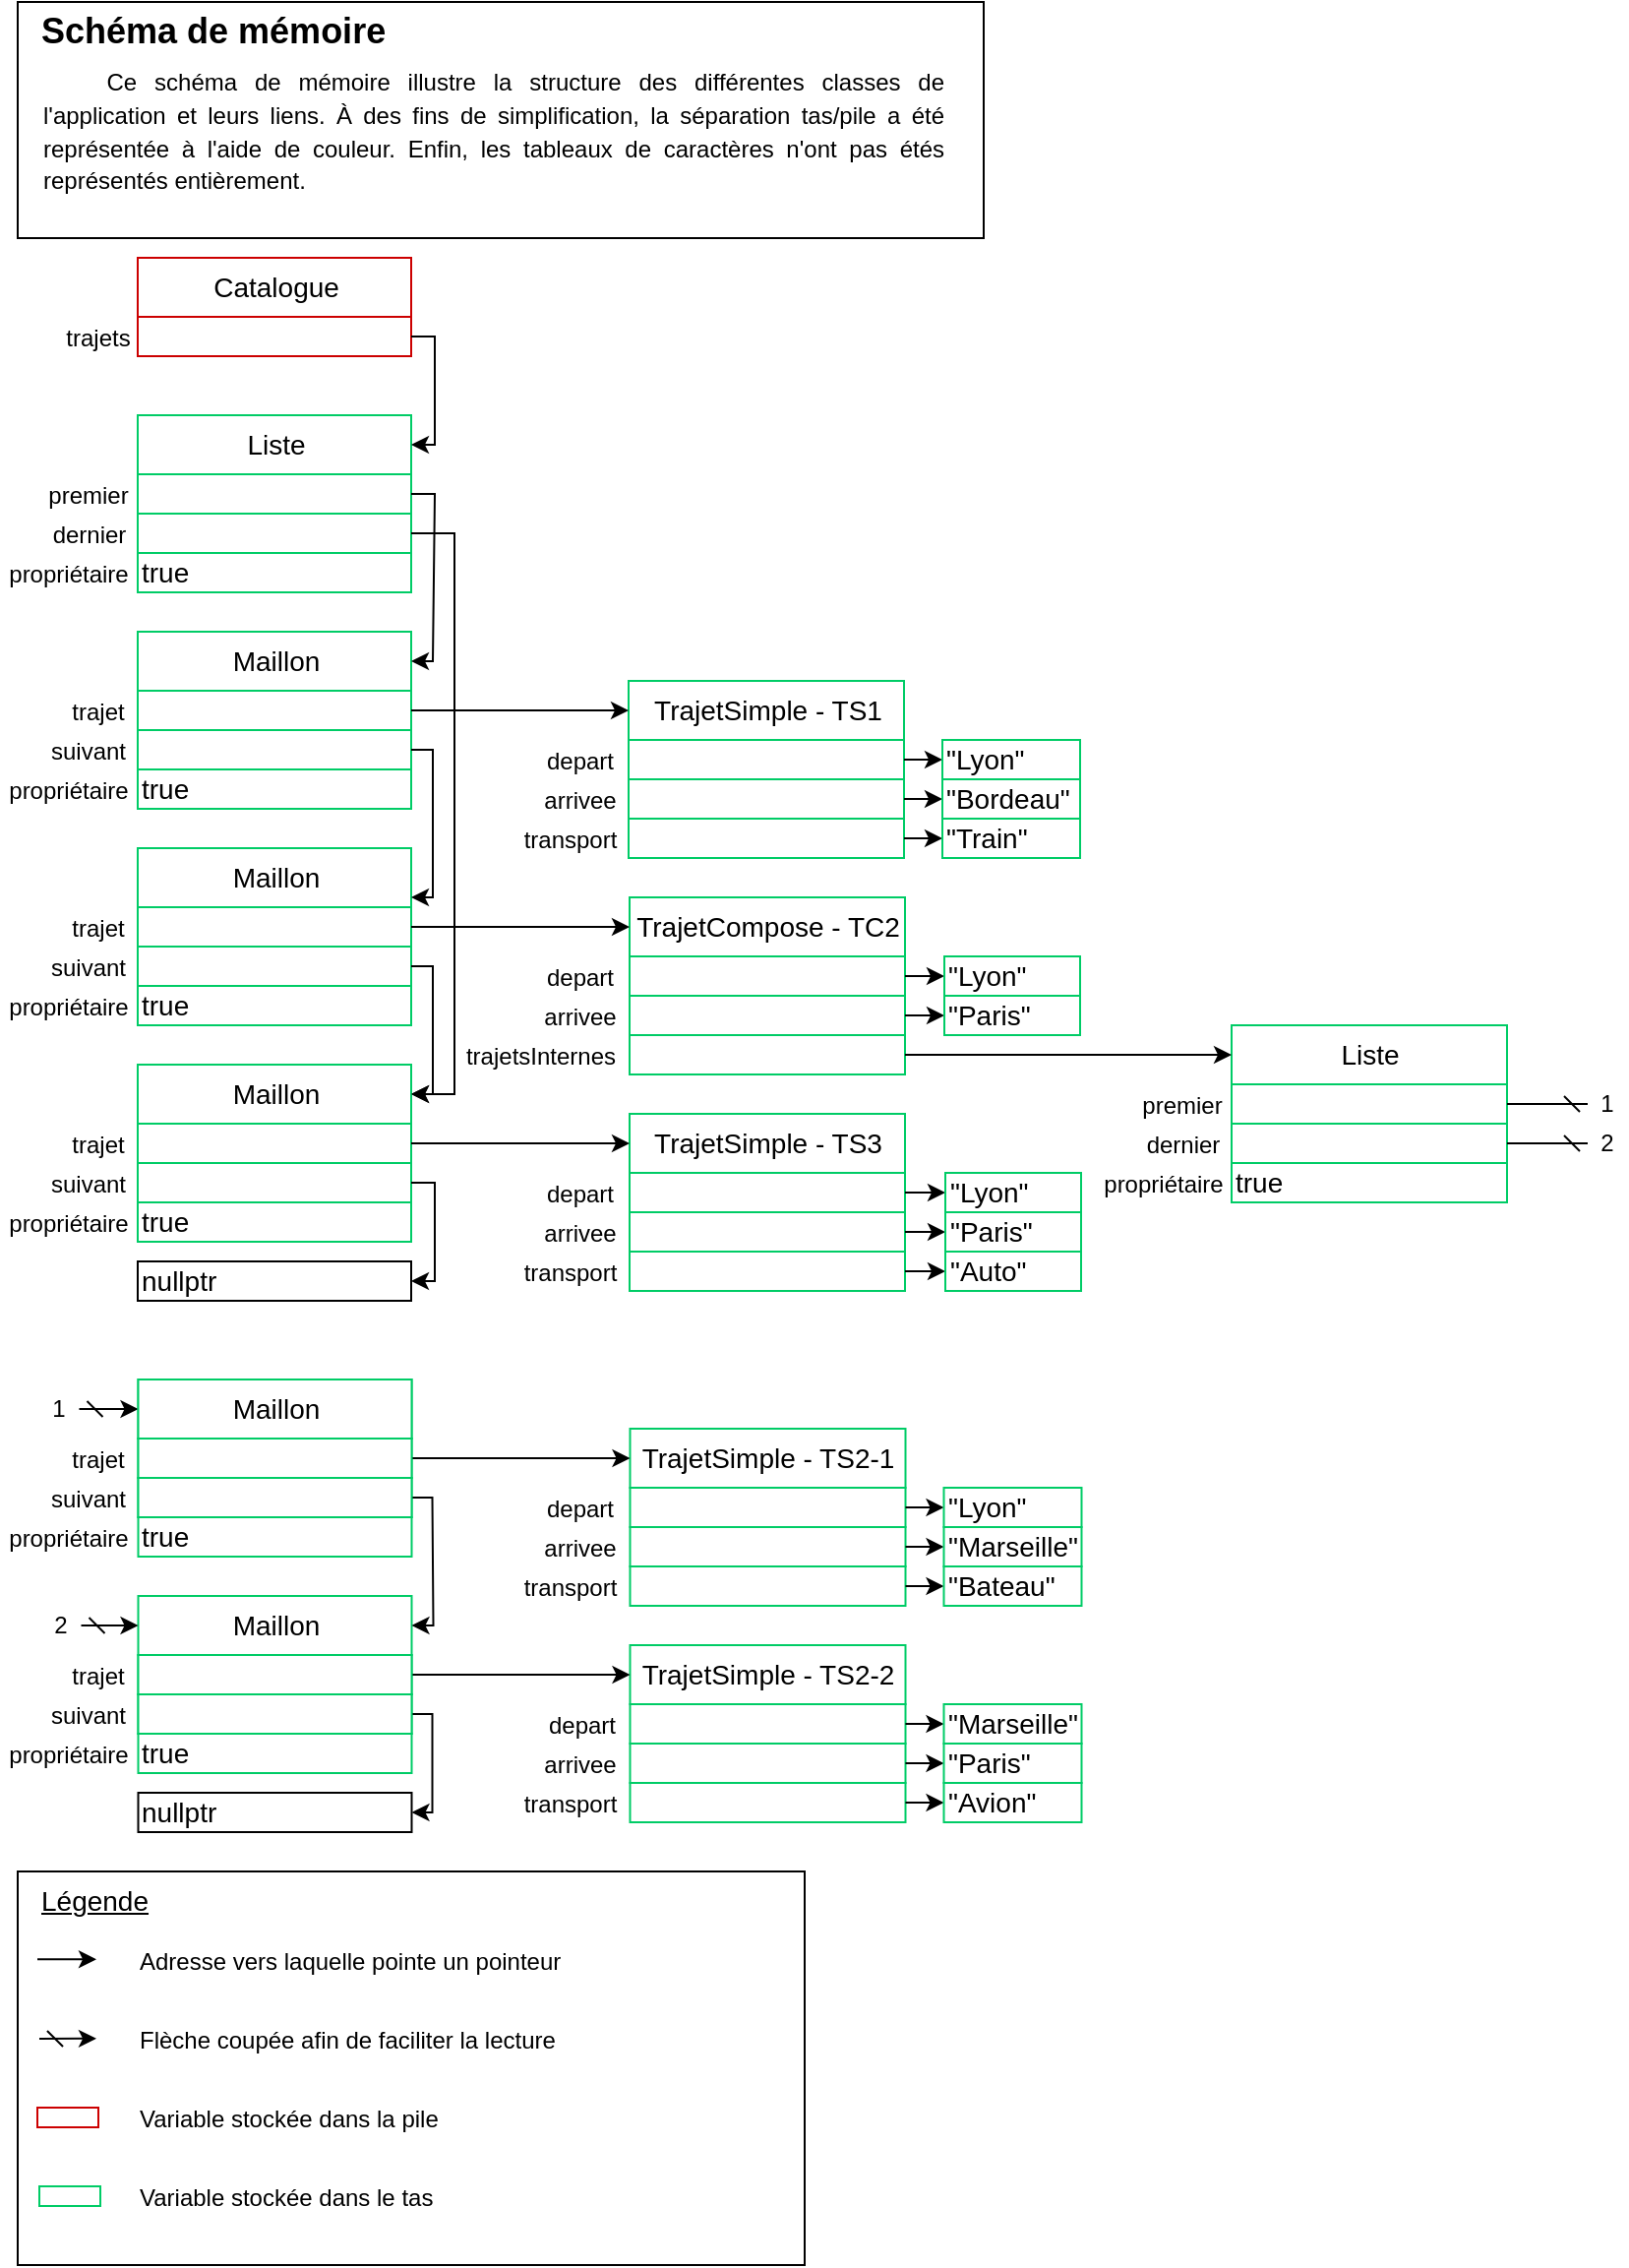 <mxfile version="20.7.3" type="device"><diagram id="-NT00mfAD2KrcijfCTzk" name="Page-1"><mxGraphModel dx="1222" dy="695" grid="1" gridSize="10" guides="1" tooltips="1" connect="1" arrows="1" fold="1" page="1" pageScale="1" pageWidth="827" pageHeight="1169" math="0" shadow="0"><root><mxCell id="0"/><mxCell id="1" parent="0"/><mxCell id="2GpUI6vdUfHY-OpY5fAY-64" value="TrajetSimple - TS1" style="html=1;fontSize=14;align=center;strokeColor=#00CC66;" parent="1" vertex="1"><mxGeometry x="319.5" y="355" width="140" height="30" as="geometry"/></mxCell><mxCell id="2GpUI6vdUfHY-OpY5fAY-60" value="" style="html=1;fontSize=14;align=left;strokeColor=#00CC66;" parent="1" vertex="1"><mxGeometry x="319.5" y="385" width="140" height="20" as="geometry"/></mxCell><mxCell id="2GpUI6vdUfHY-OpY5fAY-67" value="" style="html=1;fontSize=14;align=left;strokeColor=#00CC66;" parent="1" vertex="1"><mxGeometry x="319.5" y="405" width="140" height="20" as="geometry"/></mxCell><mxCell id="2GpUI6vdUfHY-OpY5fAY-68" value="&lt;font style=&quot;font-size: 12px;&quot;&gt;arrivee&lt;/font&gt;" style="text;html=1;strokeColor=none;fillColor=none;align=center;verticalAlign=middle;whiteSpace=wrap;rounded=0;fontSize=14;" parent="1" vertex="1"><mxGeometry x="269.5" y="405" width="50" height="20" as="geometry"/></mxCell><mxCell id="2GpUI6vdUfHY-OpY5fAY-69" value="&lt;font style=&quot;font-size: 12px;&quot;&gt;depart&lt;/font&gt;" style="text;html=1;strokeColor=none;fillColor=none;align=center;verticalAlign=middle;whiteSpace=wrap;rounded=0;fontSize=14;" parent="1" vertex="1"><mxGeometry x="269.5" y="385" width="50" height="20" as="geometry"/></mxCell><mxCell id="2GpUI6vdUfHY-OpY5fAY-72" value="" style="html=1;fontSize=14;align=left;strokeColor=#00CC66;" parent="1" vertex="1"><mxGeometry x="319.5" y="425" width="140" height="20" as="geometry"/></mxCell><mxCell id="2GpUI6vdUfHY-OpY5fAY-73" value="&lt;font style=&quot;font-size: 12px;&quot;&gt;transport&lt;/font&gt;" style="text;html=1;strokeColor=none;fillColor=none;align=center;verticalAlign=middle;whiteSpace=wrap;rounded=0;fontSize=14;" parent="1" vertex="1"><mxGeometry x="259.5" y="425" width="60" height="20" as="geometry"/></mxCell><mxCell id="2GpUI6vdUfHY-OpY5fAY-74" value="TrajetCompose - TC2" style="html=1;fontSize=14;align=center;strokeColor=#00CC66;" parent="1" vertex="1"><mxGeometry x="320" y="465" width="140" height="30" as="geometry"/></mxCell><mxCell id="2GpUI6vdUfHY-OpY5fAY-75" value="" style="html=1;fontSize=14;align=left;strokeColor=#00CC66;" parent="1" vertex="1"><mxGeometry x="320" y="495" width="140" height="20" as="geometry"/></mxCell><mxCell id="2GpUI6vdUfHY-OpY5fAY-76" value="" style="html=1;fontSize=14;align=left;strokeColor=#00CC66;" parent="1" vertex="1"><mxGeometry x="320" y="515" width="140" height="20" as="geometry"/></mxCell><mxCell id="2GpUI6vdUfHY-OpY5fAY-77" value="&lt;font style=&quot;font-size: 12px;&quot;&gt;arrivee&lt;/font&gt;" style="text;html=1;strokeColor=none;fillColor=none;align=center;verticalAlign=middle;whiteSpace=wrap;rounded=0;fontSize=14;" parent="1" vertex="1"><mxGeometry x="270" y="515" width="50" height="20" as="geometry"/></mxCell><mxCell id="2GpUI6vdUfHY-OpY5fAY-78" value="&lt;font style=&quot;font-size: 12px;&quot;&gt;depart&lt;/font&gt;" style="text;html=1;strokeColor=none;fillColor=none;align=center;verticalAlign=middle;whiteSpace=wrap;rounded=0;fontSize=14;" parent="1" vertex="1"><mxGeometry x="270" y="495" width="50" height="20" as="geometry"/></mxCell><mxCell id="2GpUI6vdUfHY-OpY5fAY-79" value="" style="html=1;fontSize=14;align=left;strokeColor=#00CC66;" parent="1" vertex="1"><mxGeometry x="320" y="535" width="140" height="20" as="geometry"/></mxCell><mxCell id="2GpUI6vdUfHY-OpY5fAY-80" value="&lt;font style=&quot;font-size: 12px;&quot;&gt;trajetsInternes&lt;/font&gt;" style="text;html=1;strokeColor=none;fillColor=none;align=center;verticalAlign=middle;whiteSpace=wrap;rounded=0;fontSize=14;" parent="1" vertex="1"><mxGeometry x="230" y="535" width="90" height="20" as="geometry"/></mxCell><mxCell id="2GpUI6vdUfHY-OpY5fAY-82" value="Liste" style="html=1;fontSize=14;align=center;strokeColor=#00CC66;" parent="1" vertex="1"><mxGeometry x="626" y="530" width="140" height="30" as="geometry"/></mxCell><mxCell id="2GpUI6vdUfHY-OpY5fAY-83" value="" style="html=1;fontSize=14;align=left;strokeColor=#00CC66;" parent="1" vertex="1"><mxGeometry x="626" y="560" width="140" height="20" as="geometry"/></mxCell><mxCell id="2GpUI6vdUfHY-OpY5fAY-84" value="" style="html=1;fontSize=14;align=left;strokeColor=#00CC66;" parent="1" vertex="1"><mxGeometry x="626" y="580" width="140" height="20" as="geometry"/></mxCell><mxCell id="2GpUI6vdUfHY-OpY5fAY-85" value="&lt;font style=&quot;font-size: 12px;&quot;&gt;dernier&lt;/font&gt;" style="text;html=1;strokeColor=none;fillColor=none;align=center;verticalAlign=middle;whiteSpace=wrap;rounded=0;fontSize=14;" parent="1" vertex="1"><mxGeometry x="577" y="580" width="49" height="20" as="geometry"/></mxCell><mxCell id="2GpUI6vdUfHY-OpY5fAY-87" value="Maillon" style="html=1;fontSize=14;align=center;strokeColor=#00CC66;" parent="1" vertex="1"><mxGeometry x="70.25" y="710" width="139" height="30" as="geometry"/></mxCell><mxCell id="2GpUI6vdUfHY-OpY5fAY-88" value="TS2-1" style="html=1;fontSize=14;align=left;strokeColor=#00CC66;" parent="1" vertex="1"><mxGeometry x="70.25" y="740" width="139" height="20" as="geometry"/></mxCell><mxCell id="2GpUI6vdUfHY-OpY5fAY-89" value="" style="html=1;fontSize=14;align=left;strokeColor=#00CC66;" parent="1" vertex="1"><mxGeometry x="70.25" y="760" width="139" height="20" as="geometry"/></mxCell><mxCell id="2GpUI6vdUfHY-OpY5fAY-90" value="&lt;font style=&quot;font-size: 12px;&quot;&gt;suivant&lt;/font&gt;" style="text;html=1;strokeColor=none;fillColor=none;align=center;verticalAlign=middle;whiteSpace=wrap;rounded=0;fontSize=14;" parent="1" vertex="1"><mxGeometry x="20.25" y="760" width="50" height="20" as="geometry"/></mxCell><mxCell id="2GpUI6vdUfHY-OpY5fAY-91" value="&lt;font style=&quot;font-size: 12px;&quot;&gt;trajet&lt;/font&gt;" style="text;html=1;strokeColor=none;fillColor=none;align=center;verticalAlign=middle;whiteSpace=wrap;rounded=0;fontSize=14;" parent="1" vertex="1"><mxGeometry x="30.25" y="740" width="40" height="20" as="geometry"/></mxCell><mxCell id="2GpUI6vdUfHY-OpY5fAY-94" value="Maillon" style="html=1;fontSize=14;align=center;strokeColor=#00CC66;" parent="1" vertex="1"><mxGeometry x="70.25" y="820" width="139" height="30" as="geometry"/></mxCell><mxCell id="2GpUI6vdUfHY-OpY5fAY-95" value="TS2-2" style="html=1;fontSize=14;align=left;strokeColor=#00CC66;" parent="1" vertex="1"><mxGeometry x="70.25" y="850" width="139" height="20" as="geometry"/></mxCell><mxCell id="2GpUI6vdUfHY-OpY5fAY-96" value="" style="html=1;fontSize=14;align=left;strokeColor=#00CC66;" parent="1" vertex="1"><mxGeometry x="70.25" y="870" width="139" height="20" as="geometry"/></mxCell><mxCell id="2GpUI6vdUfHY-OpY5fAY-97" value="&lt;font style=&quot;font-size: 12px;&quot;&gt;suivant&lt;/font&gt;" style="text;html=1;strokeColor=none;fillColor=none;align=center;verticalAlign=middle;whiteSpace=wrap;rounded=0;fontSize=14;" parent="1" vertex="1"><mxGeometry x="20.25" y="870" width="50" height="20" as="geometry"/></mxCell><mxCell id="2GpUI6vdUfHY-OpY5fAY-98" value="&lt;font style=&quot;font-size: 12px;&quot;&gt;trajet&lt;/font&gt;" style="text;html=1;strokeColor=none;fillColor=none;align=center;verticalAlign=middle;whiteSpace=wrap;rounded=0;fontSize=14;" parent="1" vertex="1"><mxGeometry x="30.25" y="850" width="40" height="20" as="geometry"/></mxCell><mxCell id="2GpUI6vdUfHY-OpY5fAY-100" value="nullptr" style="html=1;fontSize=14;align=left;" parent="1" vertex="1"><mxGeometry x="70.25" y="920" width="139" height="20" as="geometry"/></mxCell><mxCell id="2GpUI6vdUfHY-OpY5fAY-37" value="&lt;div align=&quot;center&quot;&gt;Catalogue&lt;/div&gt;" style="html=1;fontSize=14;align=center;strokeColor=#CC0000;" parent="1" vertex="1"><mxGeometry x="70" y="140" width="139" height="30" as="geometry"/></mxCell><mxCell id="2GpUI6vdUfHY-OpY5fAY-40" value="" style="html=1;fontSize=14;align=left;strokeColor=#CC0000;" parent="1" vertex="1"><mxGeometry x="70" y="170" width="139" height="20" as="geometry"/></mxCell><mxCell id="2GpUI6vdUfHY-OpY5fAY-42" value="Liste" style="html=1;fontSize=14;align=center;strokeColor=#00CC66;" parent="1" vertex="1"><mxGeometry x="70" y="220" width="139" height="30" as="geometry"/></mxCell><mxCell id="2GpUI6vdUfHY-OpY5fAY-43" value="" style="html=1;fontSize=14;align=left;strokeColor=#00CC66;" parent="1" vertex="1"><mxGeometry x="70" y="250" width="139" height="20" as="geometry"/></mxCell><mxCell id="2GpUI6vdUfHY-OpY5fAY-48" value="" style="html=1;fontSize=14;align=left;strokeColor=#00CC66;" parent="1" vertex="1"><mxGeometry x="70" y="270" width="139" height="20" as="geometry"/></mxCell><mxCell id="2GpUI6vdUfHY-OpY5fAY-50" value="Maillon" style="html=1;fontSize=14;align=center;strokeColor=#00CC66;" parent="1" vertex="1"><mxGeometry x="70" y="330" width="139" height="30" as="geometry"/></mxCell><mxCell id="2GpUI6vdUfHY-OpY5fAY-51" value="" style="html=1;fontSize=14;align=left;strokeColor=#00CC66;" parent="1" vertex="1"><mxGeometry x="70" y="360" width="139" height="20" as="geometry"/></mxCell><mxCell id="2GpUI6vdUfHY-OpY5fAY-52" value="" style="html=1;fontSize=14;align=left;strokeColor=#00CC66;" parent="1" vertex="1"><mxGeometry x="70" y="470" width="139" height="20" as="geometry"/></mxCell><mxCell id="2GpUI6vdUfHY-OpY5fAY-56" value="Maillon" style="html=1;fontSize=14;align=center;strokeColor=#00CC66;" parent="1" vertex="1"><mxGeometry x="70" y="440" width="139" height="30" as="geometry"/></mxCell><mxCell id="2GpUI6vdUfHY-OpY5fAY-61" value="" style="html=1;fontSize=14;align=left;strokeColor=#00CC66;" parent="1" vertex="1"><mxGeometry x="70" y="490" width="139" height="20" as="geometry"/></mxCell><mxCell id="2GpUI6vdUfHY-OpY5fAY-66" value="" style="html=1;fontSize=14;align=left;strokeColor=#00CC66;" parent="1" vertex="1"><mxGeometry x="70" y="380" width="139" height="20" as="geometry"/></mxCell><mxCell id="2GpUI6vdUfHY-OpY5fAY-41" value="&lt;div align=&quot;center&quot;&gt;&lt;font style=&quot;font-size: 12px;&quot;&gt;trajets&lt;/font&gt;&lt;/div&gt;" style="text;html=1;strokeColor=none;fillColor=none;align=center;verticalAlign=middle;whiteSpace=wrap;rounded=0;fontSize=14;" parent="1" vertex="1"><mxGeometry x="30" y="170" width="40" height="20" as="geometry"/></mxCell><mxCell id="2GpUI6vdUfHY-OpY5fAY-44" value="" style="endArrow=classic;html=1;rounded=0;fontSize=12;entryX=1;entryY=0.5;entryDx=0;entryDy=0;exitX=1;exitY=0.5;exitDx=0;exitDy=0;" parent="1" target="2GpUI6vdUfHY-OpY5fAY-42" edge="1" source="2GpUI6vdUfHY-OpY5fAY-40"><mxGeometry width="50" height="50" relative="1" as="geometry"><mxPoint x="209" y="200" as="sourcePoint"/><mxPoint x="289" y="270" as="targetPoint"/><Array as="points"><mxPoint x="221" y="180"/><mxPoint x="221" y="235"/></Array></mxGeometry></mxCell><mxCell id="2GpUI6vdUfHY-OpY5fAY-49" value="&lt;font style=&quot;font-size: 12px;&quot;&gt;dernier&lt;/font&gt;" style="text;html=1;strokeColor=none;fillColor=none;align=center;verticalAlign=middle;whiteSpace=wrap;rounded=0;fontSize=14;" parent="1" vertex="1"><mxGeometry x="21" y="270" width="49" height="20" as="geometry"/></mxCell><mxCell id="2GpUI6vdUfHY-OpY5fAY-53" value="&lt;font style=&quot;font-size: 12px;&quot;&gt;suivant&lt;/font&gt;" style="text;html=1;strokeColor=none;fillColor=none;align=center;verticalAlign=middle;whiteSpace=wrap;rounded=0;fontSize=14;" parent="1" vertex="1"><mxGeometry x="20" y="380" width="50" height="20" as="geometry"/></mxCell><mxCell id="2GpUI6vdUfHY-OpY5fAY-54" value="&lt;font style=&quot;font-size: 12px;&quot;&gt;trajet&lt;/font&gt;" style="text;html=1;strokeColor=none;fillColor=none;align=center;verticalAlign=middle;whiteSpace=wrap;rounded=0;fontSize=14;" parent="1" vertex="1"><mxGeometry x="30" y="360" width="40" height="20" as="geometry"/></mxCell><mxCell id="2GpUI6vdUfHY-OpY5fAY-55" value="" style="endArrow=classic;html=1;rounded=0;fontSize=12;entryX=1;entryY=0.5;entryDx=0;entryDy=0;exitX=1;exitY=0.5;exitDx=0;exitDy=0;" parent="1" source="2GpUI6vdUfHY-OpY5fAY-43" edge="1" target="2GpUI6vdUfHY-OpY5fAY-50"><mxGeometry width="50" height="50" relative="1" as="geometry"><mxPoint x="209" y="310" as="sourcePoint"/><mxPoint x="209" y="365" as="targetPoint"/><Array as="points"><mxPoint x="221" y="260"/><mxPoint x="220" y="345"/></Array></mxGeometry></mxCell><mxCell id="2GpUI6vdUfHY-OpY5fAY-57" value="" style="endArrow=classic;html=1;rounded=0;fontSize=12;entryX=1;entryY=0.5;entryDx=0;entryDy=0;exitX=1;exitY=0.5;exitDx=0;exitDy=0;" parent="1" edge="1" source="2GpUI6vdUfHY-OpY5fAY-66"><mxGeometry width="50" height="50" relative="1" as="geometry"><mxPoint x="209" y="410" as="sourcePoint"/><mxPoint x="209" y="465" as="targetPoint"/><Array as="points"><mxPoint x="220" y="390"/><mxPoint x="220" y="465"/></Array></mxGeometry></mxCell><mxCell id="2GpUI6vdUfHY-OpY5fAY-58" value="&lt;font style=&quot;font-size: 12px;&quot;&gt;suivant&lt;/font&gt;" style="text;html=1;strokeColor=none;fillColor=none;align=center;verticalAlign=middle;whiteSpace=wrap;rounded=0;fontSize=14;" parent="1" vertex="1"><mxGeometry x="20" y="490" width="50" height="20" as="geometry"/></mxCell><mxCell id="2GpUI6vdUfHY-OpY5fAY-59" value="&lt;font style=&quot;font-size: 12px;&quot;&gt;trajet&lt;/font&gt;" style="text;html=1;strokeColor=none;fillColor=none;align=center;verticalAlign=middle;whiteSpace=wrap;rounded=0;fontSize=14;" parent="1" vertex="1"><mxGeometry x="30" y="470" width="40" height="20" as="geometry"/></mxCell><mxCell id="2GpUI6vdUfHY-OpY5fAY-105" value="" style="rounded=0;whiteSpace=wrap;html=1;fontSize=12;" parent="1" vertex="1"><mxGeometry x="9" y="10" width="491" height="120" as="geometry"/></mxCell><mxCell id="2GpUI6vdUfHY-OpY5fAY-106" value="&lt;b&gt;&lt;font style=&quot;font-size: 18px;&quot;&gt;Schéma de mémoire&lt;br&gt;&lt;/font&gt;&lt;/b&gt;" style="text;html=1;strokeColor=none;fillColor=none;align=left;verticalAlign=middle;whiteSpace=wrap;rounded=0;fontSize=12;" parent="1" vertex="1"><mxGeometry x="19" y="10" width="230" height="30" as="geometry"/></mxCell><mxCell id="2GpUI6vdUfHY-OpY5fAY-111" value="&lt;div align=&quot;justify&quot;&gt;&lt;font style=&quot;font-size: 12px;&quot;&gt;&lt;span style=&quot;white-space: pre;&quot;&gt;&#9;&lt;/span&gt;Ce schéma de mémoire illustre la structure des différentes classes de l'application et leurs liens. À des fins de simplification, la séparation tas/pile a été représentée à l'aide de couleur. Enfin, les tableaux de caractères n'ont pas étés représentés entièrement.&lt;/font&gt;&lt;br&gt;&lt;/div&gt;" style="text;html=1;strokeColor=none;fillColor=none;align=left;verticalAlign=middle;whiteSpace=wrap;rounded=0;fontSize=14;" parent="1" vertex="1"><mxGeometry x="20" y="40" width="460" height="70" as="geometry"/></mxCell><mxCell id="2GpUI6vdUfHY-OpY5fAY-112" value="" style="rounded=0;whiteSpace=wrap;html=1;fontSize=12;" parent="1" vertex="1"><mxGeometry x="9" y="960" width="400" height="200" as="geometry"/></mxCell><mxCell id="2GpUI6vdUfHY-OpY5fAY-113" value="&lt;font style=&quot;font-size: 14px;&quot;&gt;&lt;u&gt;Légende&lt;br&gt;&lt;/u&gt;&lt;/font&gt;" style="text;html=1;strokeColor=none;fillColor=none;align=left;verticalAlign=middle;whiteSpace=wrap;rounded=0;fontSize=12;" parent="1" vertex="1"><mxGeometry x="19" y="960" width="230" height="30" as="geometry"/></mxCell><mxCell id="2GpUI6vdUfHY-OpY5fAY-114" value="" style="endArrow=classic;html=1;rounded=0;fontSize=14;" parent="1" edge="1"><mxGeometry width="50" height="50" relative="1" as="geometry"><mxPoint x="19" y="1004.66" as="sourcePoint"/><mxPoint x="49" y="1004.66" as="targetPoint"/></mxGeometry></mxCell><mxCell id="2GpUI6vdUfHY-OpY5fAY-116" value="&lt;font style=&quot;font-size: 12px;&quot;&gt;Adresse vers laquelle pointe un pointeur&lt;br&gt;&lt;/font&gt;" style="text;html=1;strokeColor=none;fillColor=none;align=left;verticalAlign=middle;whiteSpace=wrap;rounded=0;fontSize=14;" parent="1" vertex="1"><mxGeometry x="69" y="990" width="330" height="30" as="geometry"/></mxCell><mxCell id="2GpUI6vdUfHY-OpY5fAY-117" value="&lt;font style=&quot;font-size: 12px;&quot;&gt;Flèche coupée afin de faciliter la lecture&lt;/font&gt;" style="text;html=1;strokeColor=none;fillColor=none;align=left;verticalAlign=middle;whiteSpace=wrap;rounded=0;fontSize=14;" parent="1" vertex="1"><mxGeometry x="69" y="1030" width="330" height="30" as="geometry"/></mxCell><mxCell id="2GpUI6vdUfHY-OpY5fAY-119" value="&lt;font style=&quot;font-size: 12px;&quot;&gt;premier&lt;/font&gt;" style="text;html=1;strokeColor=none;fillColor=none;align=center;verticalAlign=middle;whiteSpace=wrap;rounded=0;fontSize=14;" parent="1" vertex="1"><mxGeometry x="20" y="250" width="50" height="20" as="geometry"/></mxCell><mxCell id="2GpUI6vdUfHY-OpY5fAY-120" value="&lt;font style=&quot;font-size: 12px;&quot;&gt;premier&lt;/font&gt;" style="text;html=1;strokeColor=none;fillColor=none;align=center;verticalAlign=middle;whiteSpace=wrap;rounded=0;fontSize=14;" parent="1" vertex="1"><mxGeometry x="576" y="560" width="50" height="20" as="geometry"/></mxCell><mxCell id="2GpUI6vdUfHY-OpY5fAY-121" value="" style="endArrow=classic;html=1;rounded=0;fontSize=12;entryX=1;entryY=0.5;entryDx=0;entryDy=0;exitX=1;exitY=0.5;exitDx=0;exitDy=0;" parent="1" target="1fhWDGKNfhgpD9FIOR1X-2" edge="1" source="2GpUI6vdUfHY-OpY5fAY-48"><mxGeometry width="50" height="50" relative="1" as="geometry"><mxPoint x="209" y="310" as="sourcePoint"/><mxPoint x="291" y="385" as="targetPoint"/><Array as="points"><mxPoint x="231" y="280"/><mxPoint x="231" y="565"/></Array></mxGeometry></mxCell><mxCell id="1fhWDGKNfhgpD9FIOR1X-1" value="" style="html=1;fontSize=14;align=left;strokeColor=#00CC66;" parent="1" vertex="1"><mxGeometry x="70" y="580" width="139" height="20" as="geometry"/></mxCell><mxCell id="1fhWDGKNfhgpD9FIOR1X-2" value="Maillon" style="html=1;fontSize=14;align=center;strokeColor=#00CC66;" parent="1" vertex="1"><mxGeometry x="70" y="550" width="139" height="30" as="geometry"/></mxCell><mxCell id="1fhWDGKNfhgpD9FIOR1X-3" value="" style="html=1;fontSize=14;align=left;strokeColor=#00CC66;" parent="1" vertex="1"><mxGeometry x="70" y="600" width="139" height="20" as="geometry"/></mxCell><mxCell id="1fhWDGKNfhgpD9FIOR1X-4" value="nullptr" style="html=1;fontSize=14;align=left;" parent="1" vertex="1"><mxGeometry x="70" y="650" width="139" height="20" as="geometry"/></mxCell><mxCell id="1fhWDGKNfhgpD9FIOR1X-5" value="&lt;font style=&quot;font-size: 12px;&quot;&gt;trajet&lt;/font&gt;" style="text;html=1;strokeColor=none;fillColor=none;align=center;verticalAlign=middle;whiteSpace=wrap;rounded=0;fontSize=14;" parent="1" vertex="1"><mxGeometry x="30" y="580" width="40" height="20" as="geometry"/></mxCell><mxCell id="1fhWDGKNfhgpD9FIOR1X-6" value="" style="endArrow=classic;html=1;rounded=0;fontSize=12;entryX=1;entryY=0.5;entryDx=0;entryDy=0;" parent="1" target="1fhWDGKNfhgpD9FIOR1X-4" edge="1"><mxGeometry width="50" height="50" relative="1" as="geometry"><mxPoint x="209" y="610" as="sourcePoint"/><mxPoint x="209" y="665" as="targetPoint"/><Array as="points"><mxPoint x="221" y="610"/><mxPoint x="221" y="660"/></Array></mxGeometry></mxCell><mxCell id="1fhWDGKNfhgpD9FIOR1X-7" value="" style="endArrow=classic;html=1;rounded=0;fontSize=12;entryX=1;entryY=0.5;entryDx=0;entryDy=0;exitX=1;exitY=0.5;exitDx=0;exitDy=0;" parent="1" target="1fhWDGKNfhgpD9FIOR1X-2" edge="1" source="2GpUI6vdUfHY-OpY5fAY-61"><mxGeometry width="50" height="50" relative="1" as="geometry"><mxPoint x="209" y="510" as="sourcePoint"/><mxPoint x="209" y="585" as="targetPoint"/><Array as="points"><mxPoint x="220" y="500"/><mxPoint x="220" y="565"/></Array></mxGeometry></mxCell><mxCell id="1fhWDGKNfhgpD9FIOR1X-9" value="TrajetSimple - TS3" style="html=1;fontSize=14;align=center;strokeColor=#00CC66;" parent="1" vertex="1"><mxGeometry x="320" y="575" width="140" height="30" as="geometry"/></mxCell><mxCell id="1fhWDGKNfhgpD9FIOR1X-10" value="" style="html=1;fontSize=14;align=left;strokeColor=#00CC66;" parent="1" vertex="1"><mxGeometry x="320" y="605" width="140" height="20" as="geometry"/></mxCell><mxCell id="1fhWDGKNfhgpD9FIOR1X-11" value="" style="html=1;fontSize=14;align=left;strokeColor=#00CC66;" parent="1" vertex="1"><mxGeometry x="320" y="625" width="140" height="20" as="geometry"/></mxCell><mxCell id="1fhWDGKNfhgpD9FIOR1X-12" value="&lt;font style=&quot;font-size: 12px;&quot;&gt;arrivee&lt;/font&gt;" style="text;html=1;strokeColor=none;fillColor=none;align=center;verticalAlign=middle;whiteSpace=wrap;rounded=0;fontSize=14;" parent="1" vertex="1"><mxGeometry x="270" y="625" width="50" height="20" as="geometry"/></mxCell><mxCell id="1fhWDGKNfhgpD9FIOR1X-13" value="&lt;font style=&quot;font-size: 12px;&quot;&gt;depart&lt;/font&gt;" style="text;html=1;strokeColor=none;fillColor=none;align=center;verticalAlign=middle;whiteSpace=wrap;rounded=0;fontSize=14;" parent="1" vertex="1"><mxGeometry x="270" y="605" width="50" height="20" as="geometry"/></mxCell><mxCell id="1fhWDGKNfhgpD9FIOR1X-14" value="" style="html=1;fontSize=14;align=left;strokeColor=#00CC66;" parent="1" vertex="1"><mxGeometry x="320" y="645" width="140" height="20" as="geometry"/></mxCell><mxCell id="1fhWDGKNfhgpD9FIOR1X-15" value="&lt;font style=&quot;font-size: 12px;&quot;&gt;transport&lt;/font&gt;" style="text;html=1;strokeColor=none;fillColor=none;align=center;verticalAlign=middle;whiteSpace=wrap;rounded=0;fontSize=14;" parent="1" vertex="1"><mxGeometry x="260" y="645" width="60" height="20" as="geometry"/></mxCell><mxCell id="1fhWDGKNfhgpD9FIOR1X-19" value="" style="endArrow=classic;html=1;rounded=0;exitX=1;exitY=0.5;exitDx=0;exitDy=0;entryX=0;entryY=0.5;entryDx=0;entryDy=0;" parent="1" source="2GpUI6vdUfHY-OpY5fAY-60" target="1fhWDGKNfhgpD9FIOR1X-30" edge="1"><mxGeometry width="50" height="50" relative="1" as="geometry"><mxPoint x="589.5" y="365" as="sourcePoint"/><mxPoint x="559.5" y="395" as="targetPoint"/></mxGeometry></mxCell><mxCell id="1fhWDGKNfhgpD9FIOR1X-20" value="" style="endArrow=classic;html=1;rounded=0;exitX=1;exitY=0.5;exitDx=0;exitDy=0;entryX=0;entryY=0.5;entryDx=0;entryDy=0;" parent="1" source="2GpUI6vdUfHY-OpY5fAY-67" target="1fhWDGKNfhgpD9FIOR1X-29" edge="1"><mxGeometry width="50" height="50" relative="1" as="geometry"><mxPoint x="519.5" y="414.71" as="sourcePoint"/><mxPoint x="559.5" y="415" as="targetPoint"/></mxGeometry></mxCell><mxCell id="1fhWDGKNfhgpD9FIOR1X-21" value="" style="endArrow=classic;html=1;rounded=0;exitX=1;exitY=0.5;exitDx=0;exitDy=0;entryX=0;entryY=0.5;entryDx=0;entryDy=0;" parent="1" source="2GpUI6vdUfHY-OpY5fAY-72" target="1fhWDGKNfhgpD9FIOR1X-28" edge="1"><mxGeometry width="50" height="50" relative="1" as="geometry"><mxPoint x="519.5" y="435.0" as="sourcePoint"/><mxPoint x="559.5" y="435" as="targetPoint"/></mxGeometry></mxCell><mxCell id="1fhWDGKNfhgpD9FIOR1X-22" value="" style="endArrow=classic;html=1;rounded=0;exitX=1;exitY=0.5;exitDx=0;exitDy=0;entryX=0;entryY=0.5;entryDx=0;entryDy=0;" parent="1" source="1fhWDGKNfhgpD9FIOR1X-10" target="1fhWDGKNfhgpD9FIOR1X-25" edge="1"><mxGeometry width="50" height="50" relative="1" as="geometry"><mxPoint x="520" y="615" as="sourcePoint"/><mxPoint x="560" y="615" as="targetPoint"/></mxGeometry></mxCell><mxCell id="1fhWDGKNfhgpD9FIOR1X-23" value="" style="endArrow=classic;html=1;rounded=0;exitX=1;exitY=0.5;exitDx=0;exitDy=0;entryX=0;entryY=0.5;entryDx=0;entryDy=0;" parent="1" source="1fhWDGKNfhgpD9FIOR1X-11" target="1fhWDGKNfhgpD9FIOR1X-26" edge="1"><mxGeometry width="50" height="50" relative="1" as="geometry"><mxPoint x="520" y="634.71" as="sourcePoint"/><mxPoint x="560" y="635" as="targetPoint"/></mxGeometry></mxCell><mxCell id="1fhWDGKNfhgpD9FIOR1X-24" value="" style="endArrow=classic;html=1;rounded=0;exitX=1;exitY=0.5;exitDx=0;exitDy=0;entryX=0;entryY=0.5;entryDx=0;entryDy=0;" parent="1" source="1fhWDGKNfhgpD9FIOR1X-14" target="1fhWDGKNfhgpD9FIOR1X-27" edge="1"><mxGeometry width="50" height="50" relative="1" as="geometry"><mxPoint x="520" y="654.71" as="sourcePoint"/><mxPoint x="560" y="655" as="targetPoint"/></mxGeometry></mxCell><mxCell id="1fhWDGKNfhgpD9FIOR1X-25" value="&quot;Lyon&quot;" style="html=1;fontSize=14;align=left;strokeColor=#00CC66;" parent="1" vertex="1"><mxGeometry x="480.5" y="605" width="69" height="20" as="geometry"/></mxCell><mxCell id="1fhWDGKNfhgpD9FIOR1X-26" value="&quot;Paris&quot;" style="html=1;fontSize=14;align=left;strokeColor=#00CC66;" parent="1" vertex="1"><mxGeometry x="480.5" y="625" width="69" height="20" as="geometry"/></mxCell><mxCell id="1fhWDGKNfhgpD9FIOR1X-27" value="&quot;Auto&quot;" style="html=1;fontSize=14;align=left;strokeColor=#00CC66;" parent="1" vertex="1"><mxGeometry x="480.5" y="645" width="69" height="20" as="geometry"/></mxCell><mxCell id="1fhWDGKNfhgpD9FIOR1X-28" value="&quot;Train&quot;" style="html=1;fontSize=14;align=left;strokeColor=#00CC66;" parent="1" vertex="1"><mxGeometry x="479" y="425" width="70" height="20" as="geometry"/></mxCell><mxCell id="1fhWDGKNfhgpD9FIOR1X-29" value="&quot;Bordeau&quot;" style="html=1;fontSize=14;align=left;strokeColor=#00CC66;" parent="1" vertex="1"><mxGeometry x="479" y="405" width="70" height="20" as="geometry"/></mxCell><mxCell id="1fhWDGKNfhgpD9FIOR1X-30" value="&quot;Lyon&quot;" style="html=1;fontSize=14;align=left;strokeColor=#00CC66;" parent="1" vertex="1"><mxGeometry x="479" y="385" width="70" height="20" as="geometry"/></mxCell><mxCell id="1fhWDGKNfhgpD9FIOR1X-33" value="" style="endArrow=classic;html=1;rounded=0;exitX=1;exitY=0.5;exitDx=0;exitDy=0;entryX=0;entryY=0.5;entryDx=0;entryDy=0;" parent="1" source="1fhWDGKNfhgpD9FIOR1X-1" target="1fhWDGKNfhgpD9FIOR1X-9" edge="1"><mxGeometry width="50" height="50" relative="1" as="geometry"><mxPoint x="450" y="620" as="sourcePoint"/><mxPoint x="300" y="550" as="targetPoint"/></mxGeometry></mxCell><mxCell id="1fhWDGKNfhgpD9FIOR1X-34" value="" style="endArrow=classic;html=1;rounded=0;exitX=1;exitY=0.5;exitDx=0;exitDy=0;entryX=0;entryY=0.5;entryDx=0;entryDy=0;" parent="1" source="2GpUI6vdUfHY-OpY5fAY-51" target="2GpUI6vdUfHY-OpY5fAY-64" edge="1"><mxGeometry width="50" height="50" relative="1" as="geometry"><mxPoint x="270" y="295" as="sourcePoint"/><mxPoint x="372" y="270" as="targetPoint"/></mxGeometry></mxCell><mxCell id="1fhWDGKNfhgpD9FIOR1X-39" value="&lt;font style=&quot;font-size: 12px;&quot;&gt;suivant&lt;/font&gt;" style="text;html=1;strokeColor=none;fillColor=none;align=center;verticalAlign=middle;whiteSpace=wrap;rounded=0;fontSize=14;" parent="1" vertex="1"><mxGeometry x="20" y="600" width="50" height="20" as="geometry"/></mxCell><mxCell id="1fhWDGKNfhgpD9FIOR1X-40" value="" style="endArrow=classic;html=1;rounded=0;exitX=1;exitY=0.5;exitDx=0;exitDy=0;entryX=0;entryY=0.5;entryDx=0;entryDy=0;" parent="1" source="2GpUI6vdUfHY-OpY5fAY-52" target="2GpUI6vdUfHY-OpY5fAY-74" edge="1"><mxGeometry width="50" height="50" relative="1" as="geometry"><mxPoint x="241" y="540" as="sourcePoint"/><mxPoint x="280" y="450" as="targetPoint"/></mxGeometry></mxCell><mxCell id="1fhWDGKNfhgpD9FIOR1X-42" value="TrajetSimple - TS2-1" style="html=1;fontSize=14;align=center;strokeColor=#00CC66;" parent="1" vertex="1"><mxGeometry x="320.25" y="735" width="140" height="30" as="geometry"/></mxCell><mxCell id="1fhWDGKNfhgpD9FIOR1X-43" value="" style="html=1;fontSize=14;align=left;strokeColor=#00CC66;" parent="1" vertex="1"><mxGeometry x="320.25" y="765" width="140" height="20" as="geometry"/></mxCell><mxCell id="1fhWDGKNfhgpD9FIOR1X-44" value="" style="html=1;fontSize=14;align=left;strokeColor=#00CC66;" parent="1" vertex="1"><mxGeometry x="320.25" y="785" width="140" height="20" as="geometry"/></mxCell><mxCell id="1fhWDGKNfhgpD9FIOR1X-45" value="&lt;font style=&quot;font-size: 12px;&quot;&gt;arrivee&lt;/font&gt;" style="text;html=1;strokeColor=none;fillColor=none;align=center;verticalAlign=middle;whiteSpace=wrap;rounded=0;fontSize=14;" parent="1" vertex="1"><mxGeometry x="270.25" y="785" width="50" height="20" as="geometry"/></mxCell><mxCell id="1fhWDGKNfhgpD9FIOR1X-46" value="&lt;font style=&quot;font-size: 12px;&quot;&gt;depart&lt;/font&gt;" style="text;html=1;strokeColor=none;fillColor=none;align=center;verticalAlign=middle;whiteSpace=wrap;rounded=0;fontSize=14;" parent="1" vertex="1"><mxGeometry x="270.25" y="765" width="50" height="20" as="geometry"/></mxCell><mxCell id="1fhWDGKNfhgpD9FIOR1X-47" value="" style="html=1;fontSize=14;align=left;strokeColor=#00CC66;" parent="1" vertex="1"><mxGeometry x="320.25" y="805" width="140" height="20" as="geometry"/></mxCell><mxCell id="1fhWDGKNfhgpD9FIOR1X-48" value="&lt;font style=&quot;font-size: 12px;&quot;&gt;transport&lt;/font&gt;" style="text;html=1;strokeColor=none;fillColor=none;align=center;verticalAlign=middle;whiteSpace=wrap;rounded=0;fontSize=14;" parent="1" vertex="1"><mxGeometry x="260.25" y="805" width="60" height="20" as="geometry"/></mxCell><mxCell id="1fhWDGKNfhgpD9FIOR1X-49" value="" style="endArrow=classic;html=1;rounded=0;exitX=1;exitY=0.5;exitDx=0;exitDy=0;entryX=0;entryY=0.5;entryDx=0;entryDy=0;" parent="1" source="1fhWDGKNfhgpD9FIOR1X-43" target="1fhWDGKNfhgpD9FIOR1X-54" edge="1"><mxGeometry width="50" height="50" relative="1" as="geometry"><mxPoint x="590.25" y="742.5" as="sourcePoint"/><mxPoint x="560.25" y="772.5" as="targetPoint"/></mxGeometry></mxCell><mxCell id="1fhWDGKNfhgpD9FIOR1X-50" value="" style="endArrow=classic;html=1;rounded=0;exitX=1;exitY=0.5;exitDx=0;exitDy=0;entryX=0;entryY=0.5;entryDx=0;entryDy=0;" parent="1" source="1fhWDGKNfhgpD9FIOR1X-44" target="1fhWDGKNfhgpD9FIOR1X-53" edge="1"><mxGeometry width="50" height="50" relative="1" as="geometry"><mxPoint x="520.25" y="792.21" as="sourcePoint"/><mxPoint x="560.25" y="792.5" as="targetPoint"/></mxGeometry></mxCell><mxCell id="1fhWDGKNfhgpD9FIOR1X-51" value="" style="endArrow=classic;html=1;rounded=0;exitX=1;exitY=0.5;exitDx=0;exitDy=0;entryX=0;entryY=0.5;entryDx=0;entryDy=0;" parent="1" source="1fhWDGKNfhgpD9FIOR1X-47" target="1fhWDGKNfhgpD9FIOR1X-52" edge="1"><mxGeometry width="50" height="50" relative="1" as="geometry"><mxPoint x="520.25" y="812.5" as="sourcePoint"/><mxPoint x="560.25" y="812.5" as="targetPoint"/></mxGeometry></mxCell><mxCell id="1fhWDGKNfhgpD9FIOR1X-52" value="&quot;Bateau&quot;" style="html=1;fontSize=14;align=left;strokeColor=#00CC66;" parent="1" vertex="1"><mxGeometry x="479.75" y="805" width="70" height="20" as="geometry"/></mxCell><mxCell id="1fhWDGKNfhgpD9FIOR1X-53" value="&quot;Marseille&quot;" style="html=1;fontSize=14;align=left;strokeColor=#00CC66;" parent="1" vertex="1"><mxGeometry x="479.75" y="785" width="70" height="20" as="geometry"/></mxCell><mxCell id="1fhWDGKNfhgpD9FIOR1X-54" value="&quot;Lyon&quot;" style="html=1;fontSize=14;align=left;strokeColor=#00CC66;" parent="1" vertex="1"><mxGeometry x="479.75" y="765" width="70" height="20" as="geometry"/></mxCell><mxCell id="1fhWDGKNfhgpD9FIOR1X-55" value="TrajetSimple - TS2-2" style="html=1;fontSize=14;align=center;strokeColor=#00CC66;" parent="1" vertex="1"><mxGeometry x="320.25" y="845" width="140" height="30" as="geometry"/></mxCell><mxCell id="1fhWDGKNfhgpD9FIOR1X-56" value="" style="html=1;fontSize=14;align=left;strokeColor=#00CC66;" parent="1" vertex="1"><mxGeometry x="320.25" y="875" width="140" height="20" as="geometry"/></mxCell><mxCell id="1fhWDGKNfhgpD9FIOR1X-57" value="" style="html=1;fontSize=14;align=left;strokeColor=#00CC66;" parent="1" vertex="1"><mxGeometry x="320.25" y="895" width="140" height="20" as="geometry"/></mxCell><mxCell id="1fhWDGKNfhgpD9FIOR1X-58" value="&lt;font style=&quot;font-size: 12px;&quot;&gt;arrivee&lt;/font&gt;" style="text;html=1;strokeColor=none;fillColor=none;align=center;verticalAlign=middle;whiteSpace=wrap;rounded=0;fontSize=14;" parent="1" vertex="1"><mxGeometry x="270.25" y="895" width="50" height="20" as="geometry"/></mxCell><mxCell id="1fhWDGKNfhgpD9FIOR1X-59" value="&lt;font style=&quot;font-size: 12px;&quot;&gt;depart&lt;/font&gt;" style="text;html=1;strokeColor=none;fillColor=none;align=center;verticalAlign=middle;whiteSpace=wrap;rounded=0;fontSize=14;" parent="1" vertex="1"><mxGeometry x="270.75" y="875" width="50" height="20" as="geometry"/></mxCell><mxCell id="1fhWDGKNfhgpD9FIOR1X-60" value="" style="html=1;fontSize=14;align=left;strokeColor=#00CC66;" parent="1" vertex="1"><mxGeometry x="320.25" y="915" width="140" height="20" as="geometry"/></mxCell><mxCell id="1fhWDGKNfhgpD9FIOR1X-61" value="&lt;font style=&quot;font-size: 12px;&quot;&gt;transport&lt;/font&gt;" style="text;html=1;strokeColor=none;fillColor=none;align=center;verticalAlign=middle;whiteSpace=wrap;rounded=0;fontSize=14;" parent="1" vertex="1"><mxGeometry x="260.25" y="915" width="60" height="20" as="geometry"/></mxCell><mxCell id="1fhWDGKNfhgpD9FIOR1X-62" value="" style="endArrow=classic;html=1;rounded=0;exitX=1;exitY=0.5;exitDx=0;exitDy=0;entryX=0;entryY=0.5;entryDx=0;entryDy=0;" parent="1" source="1fhWDGKNfhgpD9FIOR1X-56" target="1fhWDGKNfhgpD9FIOR1X-67" edge="1"><mxGeometry width="50" height="50" relative="1" as="geometry"><mxPoint x="590.25" y="860" as="sourcePoint"/><mxPoint x="560.25" y="890" as="targetPoint"/></mxGeometry></mxCell><mxCell id="1fhWDGKNfhgpD9FIOR1X-63" value="" style="endArrow=classic;html=1;rounded=0;exitX=1;exitY=0.5;exitDx=0;exitDy=0;entryX=0;entryY=0.5;entryDx=0;entryDy=0;" parent="1" source="1fhWDGKNfhgpD9FIOR1X-57" target="1fhWDGKNfhgpD9FIOR1X-66" edge="1"><mxGeometry width="50" height="50" relative="1" as="geometry"><mxPoint x="520.25" y="909.71" as="sourcePoint"/><mxPoint x="560.25" y="910" as="targetPoint"/></mxGeometry></mxCell><mxCell id="1fhWDGKNfhgpD9FIOR1X-64" value="" style="endArrow=classic;html=1;rounded=0;exitX=1;exitY=0.5;exitDx=0;exitDy=0;entryX=0;entryY=0.5;entryDx=0;entryDy=0;" parent="1" source="1fhWDGKNfhgpD9FIOR1X-60" target="1fhWDGKNfhgpD9FIOR1X-65" edge="1"><mxGeometry width="50" height="50" relative="1" as="geometry"><mxPoint x="520.25" y="930" as="sourcePoint"/><mxPoint x="560.25" y="930" as="targetPoint"/></mxGeometry></mxCell><mxCell id="1fhWDGKNfhgpD9FIOR1X-65" value="&quot;Avion&quot;" style="html=1;fontSize=14;align=left;strokeColor=#00CC66;" parent="1" vertex="1"><mxGeometry x="479.75" y="915" width="70" height="20" as="geometry"/></mxCell><mxCell id="1fhWDGKNfhgpD9FIOR1X-66" value="&quot;Paris&quot;" style="html=1;fontSize=14;align=left;strokeColor=#00CC66;" parent="1" vertex="1"><mxGeometry x="479.75" y="895" width="70" height="20" as="geometry"/></mxCell><mxCell id="1fhWDGKNfhgpD9FIOR1X-67" value="&quot;Marseille&quot;" style="html=1;fontSize=14;align=left;strokeColor=#00CC66;" parent="1" vertex="1"><mxGeometry x="479.75" y="875" width="70" height="20" as="geometry"/></mxCell><mxCell id="1fhWDGKNfhgpD9FIOR1X-71" value="" style="endArrow=classic;html=1;rounded=0;fontSize=12;entryX=1;entryY=0.5;entryDx=0;entryDy=0;" parent="1" edge="1"><mxGeometry width="50" height="50" relative="1" as="geometry"><mxPoint x="209.25" y="880.0" as="sourcePoint"/><mxPoint x="209.25" y="930.0" as="targetPoint"/><Array as="points"><mxPoint x="219.75" y="880"/><mxPoint x="219.75" y="930"/></Array></mxGeometry></mxCell><mxCell id="1fhWDGKNfhgpD9FIOR1X-72" value="" style="endArrow=classic;html=1;rounded=0;fontSize=12;entryX=1;entryY=0.5;entryDx=0;entryDy=0;" parent="1" target="2GpUI6vdUfHY-OpY5fAY-94" edge="1"><mxGeometry width="50" height="50" relative="1" as="geometry"><mxPoint x="209.25" y="770.0" as="sourcePoint"/><mxPoint x="209.25" y="820.0" as="targetPoint"/><Array as="points"><mxPoint x="219.75" y="770"/><mxPoint x="220.25" y="835"/></Array></mxGeometry></mxCell><mxCell id="1fhWDGKNfhgpD9FIOR1X-75" value="" style="endArrow=classic;html=1;rounded=0;exitX=1;exitY=0.5;exitDx=0;exitDy=0;entryX=0;entryY=0.5;entryDx=0;entryDy=0;" parent="1" source="2GpUI6vdUfHY-OpY5fAY-79" target="2GpUI6vdUfHY-OpY5fAY-82" edge="1"><mxGeometry width="50" height="50" relative="1" as="geometry"><mxPoint x="483.75" y="470" as="sourcePoint"/><mxPoint x="606.25" y="445" as="targetPoint"/></mxGeometry></mxCell><mxCell id="1fhWDGKNfhgpD9FIOR1X-76" value="" style="endArrow=classic;html=1;rounded=0;exitX=1;exitY=0.5;exitDx=0;exitDy=0;entryX=0;entryY=0.5;entryDx=0;entryDy=0;" parent="1" source="2GpUI6vdUfHY-OpY5fAY-75" target="1fhWDGKNfhgpD9FIOR1X-78" edge="1"><mxGeometry width="50" height="50" relative="1" as="geometry"><mxPoint x="479.0" y="505" as="sourcePoint"/><mxPoint x="579" y="505" as="targetPoint"/></mxGeometry></mxCell><mxCell id="1fhWDGKNfhgpD9FIOR1X-77" value="" style="endArrow=classic;html=1;rounded=0;exitX=1;exitY=0.5;exitDx=0;exitDy=0;entryX=0;entryY=0.5;entryDx=0;entryDy=0;" parent="1" source="2GpUI6vdUfHY-OpY5fAY-76" target="1fhWDGKNfhgpD9FIOR1X-79" edge="1"><mxGeometry width="50" height="50" relative="1" as="geometry"><mxPoint x="479.0" y="525" as="sourcePoint"/><mxPoint x="579" y="525" as="targetPoint"/></mxGeometry></mxCell><mxCell id="1fhWDGKNfhgpD9FIOR1X-78" value="&quot;Lyon&quot;" style="html=1;fontSize=14;align=left;strokeColor=#00CC66;" parent="1" vertex="1"><mxGeometry x="480" y="495" width="69" height="20" as="geometry"/></mxCell><mxCell id="1fhWDGKNfhgpD9FIOR1X-79" value="&quot;Paris&quot;" style="html=1;fontSize=14;align=left;strokeColor=#00CC66;" parent="1" vertex="1"><mxGeometry x="480" y="515" width="69" height="20" as="geometry"/></mxCell><mxCell id="1fhWDGKNfhgpD9FIOR1X-80" value="" style="endArrow=classic;html=1;rounded=0;exitX=1;exitY=0.5;exitDx=0;exitDy=0;entryX=0;entryY=0.5;entryDx=0;entryDy=0;" parent="1" source="2GpUI6vdUfHY-OpY5fAY-88" target="1fhWDGKNfhgpD9FIOR1X-42" edge="1"><mxGeometry width="50" height="50" relative="1" as="geometry"><mxPoint x="214.75" y="740" as="sourcePoint"/><mxPoint x="270.25" y="700" as="targetPoint"/></mxGeometry></mxCell><mxCell id="1fhWDGKNfhgpD9FIOR1X-81" value="" style="endArrow=classic;html=1;rounded=0;exitX=1;exitY=0.5;exitDx=0;exitDy=0;entryX=0;entryY=0.5;entryDx=0;entryDy=0;" parent="1" source="2GpUI6vdUfHY-OpY5fAY-95" target="1fhWDGKNfhgpD9FIOR1X-55" edge="1"><mxGeometry width="50" height="50" relative="1" as="geometry"><mxPoint x="300.25" y="705" as="sourcePoint"/><mxPoint x="178.25" y="680" as="targetPoint"/></mxGeometry></mxCell><mxCell id="1fhWDGKNfhgpD9FIOR1X-82" value="" style="endArrow=dash;html=1;rounded=0;fontSize=12;exitX=1;exitY=0.5;exitDx=0;exitDy=0;endFill=0;" parent="1" source="2GpUI6vdUfHY-OpY5fAY-83" edge="1"><mxGeometry width="50" height="50" relative="1" as="geometry"><mxPoint x="677" y="690.0" as="sourcePoint"/><mxPoint x="807" y="570" as="targetPoint"/></mxGeometry></mxCell><mxCell id="1fhWDGKNfhgpD9FIOR1X-83" value="" style="endArrow=dash;html=1;rounded=0;fontSize=12;exitX=1;exitY=0.5;exitDx=0;exitDy=0;endFill=0;" parent="1" source="2GpUI6vdUfHY-OpY5fAY-84" edge="1"><mxGeometry width="50" height="50" relative="1" as="geometry"><mxPoint x="776" y="580" as="sourcePoint"/><mxPoint x="807" y="590" as="targetPoint"/></mxGeometry></mxCell><mxCell id="1fhWDGKNfhgpD9FIOR1X-84" value="" style="endArrow=classic;html=1;rounded=0;fontSize=12;endFill=1;startArrow=dash;startFill=0;entryX=0;entryY=0.5;entryDx=0;entryDy=0;exitX=1;exitY=0.5;exitDx=0;exitDy=0;" parent="1" target="2GpUI6vdUfHY-OpY5fAY-87" edge="1" source="1fhWDGKNfhgpD9FIOR1X-90"><mxGeometry width="50" height="50" relative="1" as="geometry"><mxPoint x="41.25" y="725" as="sourcePoint"/><mxPoint x="41.25" y="725" as="targetPoint"/></mxGeometry></mxCell><mxCell id="1fhWDGKNfhgpD9FIOR1X-88" value="1" style="text;html=1;strokeColor=none;fillColor=none;align=center;verticalAlign=middle;whiteSpace=wrap;rounded=0;" parent="1" vertex="1"><mxGeometry x="807" y="560" width="20" height="20" as="geometry"/></mxCell><mxCell id="1fhWDGKNfhgpD9FIOR1X-89" value="2" style="text;html=1;strokeColor=none;fillColor=none;align=center;verticalAlign=middle;whiteSpace=wrap;rounded=0;" parent="1" vertex="1"><mxGeometry x="807" y="580" width="20" height="20" as="geometry"/></mxCell><mxCell id="1fhWDGKNfhgpD9FIOR1X-90" value="1" style="text;html=1;strokeColor=none;fillColor=none;align=center;verticalAlign=middle;whiteSpace=wrap;rounded=0;" parent="1" vertex="1"><mxGeometry x="20.25" y="710" width="20" height="30" as="geometry"/></mxCell><mxCell id="1fhWDGKNfhgpD9FIOR1X-91" value="2" style="text;html=1;strokeColor=none;fillColor=none;align=center;verticalAlign=middle;whiteSpace=wrap;rounded=0;" parent="1" vertex="1"><mxGeometry x="21.25" y="820" width="20" height="30" as="geometry"/></mxCell><mxCell id="1fhWDGKNfhgpD9FIOR1X-92" value="" style="endArrow=classic;html=1;rounded=0;fontSize=12;endFill=1;startArrow=dash;startFill=0;entryX=0;entryY=0.5;entryDx=0;entryDy=0;exitX=1;exitY=0.5;exitDx=0;exitDy=0;" parent="1" target="2GpUI6vdUfHY-OpY5fAY-94" edge="1" source="1fhWDGKNfhgpD9FIOR1X-91"><mxGeometry width="50" height="50" relative="1" as="geometry"><mxPoint x="41.25" y="830" as="sourcePoint"/><mxPoint x="59.25" y="814.65" as="targetPoint"/></mxGeometry></mxCell><mxCell id="1fhWDGKNfhgpD9FIOR1X-93" value="" style="endArrow=classic;html=1;rounded=0;fontSize=12;endFill=1;startArrow=dash;startFill=0;entryX=0;entryY=0.5;entryDx=0;entryDy=0;" parent="1" edge="1"><mxGeometry width="50" height="50" relative="1" as="geometry"><mxPoint x="20" y="1045" as="sourcePoint"/><mxPoint x="49" y="1044.9" as="targetPoint"/></mxGeometry></mxCell><mxCell id="1fhWDGKNfhgpD9FIOR1X-94" value="" style="rounded=0;whiteSpace=wrap;html=1;fillColor=#FFFFFF;strokeColor=#CC0000;" parent="1" vertex="1"><mxGeometry x="19" y="1080" width="31" height="10" as="geometry"/></mxCell><mxCell id="1fhWDGKNfhgpD9FIOR1X-95" value="&lt;font style=&quot;font-size: 12px;&quot;&gt;Variable stockée dans la pile&lt;br&gt;&lt;/font&gt;" style="text;html=1;strokeColor=none;fillColor=none;align=left;verticalAlign=middle;whiteSpace=wrap;rounded=0;fontSize=14;" parent="1" vertex="1"><mxGeometry x="69" y="1070" width="330" height="30" as="geometry"/></mxCell><mxCell id="1fhWDGKNfhgpD9FIOR1X-96" value="" style="rounded=0;whiteSpace=wrap;html=1;fillColor=#FFFFFF;strokeColor=#00CC66;" parent="1" vertex="1"><mxGeometry x="20" y="1120" width="31" height="10" as="geometry"/></mxCell><mxCell id="1fhWDGKNfhgpD9FIOR1X-97" value="&lt;font style=&quot;font-size: 12px;&quot;&gt;Variable stockée dans le tas&lt;br&gt;&lt;/font&gt;" style="text;html=1;strokeColor=none;fillColor=none;align=left;verticalAlign=middle;whiteSpace=wrap;rounded=0;fontSize=14;" parent="1" vertex="1"><mxGeometry x="69" y="1110" width="330" height="30" as="geometry"/></mxCell><mxCell id="1fhWDGKNfhgpD9FIOR1X-98" value="Maillon" style="html=1;fontSize=14;align=center;strokeColor=#00CC66;" parent="1" vertex="1"><mxGeometry x="70.25" y="710" width="139" height="30" as="geometry"/></mxCell><mxCell id="1fhWDGKNfhgpD9FIOR1X-99" value="" style="html=1;fontSize=14;align=left;strokeColor=#00CC66;" parent="1" vertex="1"><mxGeometry x="70.25" y="740" width="139" height="20" as="geometry"/></mxCell><mxCell id="1fhWDGKNfhgpD9FIOR1X-100" value="" style="html=1;fontSize=14;align=left;strokeColor=#00CC66;" parent="1" vertex="1"><mxGeometry x="70.25" y="760" width="139" height="20" as="geometry"/></mxCell><mxCell id="1fhWDGKNfhgpD9FIOR1X-102" value="" style="html=1;fontSize=14;align=left;strokeColor=#00CC66;" parent="1" vertex="1"><mxGeometry x="70.25" y="850" width="139" height="20" as="geometry"/></mxCell><mxCell id="1fhWDGKNfhgpD9FIOR1X-103" value="" style="html=1;fontSize=14;align=left;strokeColor=#00CC66;" parent="1" vertex="1"><mxGeometry x="70.25" y="870" width="139" height="20" as="geometry"/></mxCell><mxCell id="dV0d56vwWcMu9ueRHCbm-1" value="true" style="html=1;fontSize=14;align=left;strokeColor=#00CC66;" vertex="1" parent="1"><mxGeometry x="70" y="290" width="139" height="20" as="geometry"/></mxCell><mxCell id="dV0d56vwWcMu9ueRHCbm-2" value="&lt;font style=&quot;font-size: 12px;&quot;&gt;propriétaire&lt;/font&gt;" style="text;html=1;strokeColor=none;fillColor=none;align=center;verticalAlign=middle;whiteSpace=wrap;rounded=0;fontSize=14;" vertex="1" parent="1"><mxGeometry y="290" width="70" height="20" as="geometry"/></mxCell><mxCell id="dV0d56vwWcMu9ueRHCbm-3" value="true" style="html=1;fontSize=14;align=left;strokeColor=#00CC66;" vertex="1" parent="1"><mxGeometry x="70" y="400" width="139" height="20" as="geometry"/></mxCell><mxCell id="dV0d56vwWcMu9ueRHCbm-4" value="&lt;font style=&quot;font-size: 12px;&quot;&gt;propriétaire&lt;/font&gt;" style="text;html=1;strokeColor=none;fillColor=none;align=center;verticalAlign=middle;whiteSpace=wrap;rounded=0;fontSize=14;" vertex="1" parent="1"><mxGeometry y="400" width="70" height="20" as="geometry"/></mxCell><mxCell id="dV0d56vwWcMu9ueRHCbm-5" value="true" style="html=1;fontSize=14;align=left;strokeColor=#00CC66;" vertex="1" parent="1"><mxGeometry x="70" y="510" width="139" height="20" as="geometry"/></mxCell><mxCell id="dV0d56vwWcMu9ueRHCbm-6" value="&lt;font style=&quot;font-size: 12px;&quot;&gt;propriétaire&lt;/font&gt;" style="text;html=1;strokeColor=none;fillColor=none;align=center;verticalAlign=middle;whiteSpace=wrap;rounded=0;fontSize=14;" vertex="1" parent="1"><mxGeometry y="510" width="70" height="20" as="geometry"/></mxCell><mxCell id="dV0d56vwWcMu9ueRHCbm-7" value="true" style="html=1;fontSize=14;align=left;strokeColor=#00CC66;" vertex="1" parent="1"><mxGeometry x="70" y="620" width="139" height="20" as="geometry"/></mxCell><mxCell id="dV0d56vwWcMu9ueRHCbm-8" value="&lt;font style=&quot;font-size: 12px;&quot;&gt;propriétaire&lt;/font&gt;" style="text;html=1;strokeColor=none;fillColor=none;align=center;verticalAlign=middle;whiteSpace=wrap;rounded=0;fontSize=14;" vertex="1" parent="1"><mxGeometry y="620" width="70" height="20" as="geometry"/></mxCell><mxCell id="dV0d56vwWcMu9ueRHCbm-9" value="true" style="html=1;fontSize=14;align=left;strokeColor=#00CC66;" vertex="1" parent="1"><mxGeometry x="70.25" y="780" width="139" height="20" as="geometry"/></mxCell><mxCell id="dV0d56vwWcMu9ueRHCbm-10" value="&lt;font style=&quot;font-size: 12px;&quot;&gt;propriétaire&lt;/font&gt;" style="text;html=1;strokeColor=none;fillColor=none;align=center;verticalAlign=middle;whiteSpace=wrap;rounded=0;fontSize=14;" vertex="1" parent="1"><mxGeometry x="0.25" y="780" width="70" height="20" as="geometry"/></mxCell><mxCell id="dV0d56vwWcMu9ueRHCbm-11" value="true" style="html=1;fontSize=14;align=left;strokeColor=#00CC66;" vertex="1" parent="1"><mxGeometry x="70.25" y="890" width="139" height="20" as="geometry"/></mxCell><mxCell id="dV0d56vwWcMu9ueRHCbm-12" value="&lt;font style=&quot;font-size: 12px;&quot;&gt;propriétaire&lt;/font&gt;" style="text;html=1;strokeColor=none;fillColor=none;align=center;verticalAlign=middle;whiteSpace=wrap;rounded=0;fontSize=14;" vertex="1" parent="1"><mxGeometry x="0.25" y="890" width="70" height="20" as="geometry"/></mxCell><mxCell id="dV0d56vwWcMu9ueRHCbm-14" value="true" style="html=1;fontSize=14;align=left;strokeColor=#00CC66;" vertex="1" parent="1"><mxGeometry x="626" y="600" width="140" height="20" as="geometry"/></mxCell><mxCell id="dV0d56vwWcMu9ueRHCbm-15" value="&lt;font style=&quot;font-size: 12px;&quot;&gt;propriétaire&lt;/font&gt;" style="text;html=1;strokeColor=none;fillColor=none;align=center;verticalAlign=middle;whiteSpace=wrap;rounded=0;fontSize=14;" vertex="1" parent="1"><mxGeometry x="557" y="600" width="69" height="20" as="geometry"/></mxCell></root></mxGraphModel></diagram></mxfile>